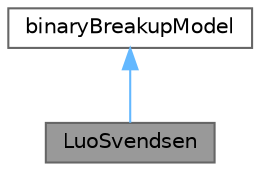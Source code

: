 digraph "LuoSvendsen"
{
 // LATEX_PDF_SIZE
  bgcolor="transparent";
  edge [fontname=Helvetica,fontsize=10,labelfontname=Helvetica,labelfontsize=10];
  node [fontname=Helvetica,fontsize=10,shape=box,height=0.2,width=0.4];
  Node1 [id="Node000001",label="LuoSvendsen",height=0.2,width=0.4,color="gray40", fillcolor="grey60", style="filled", fontcolor="black",tooltip="Model of Luo and Svendsen (1996). The breakup rate is calculated by."];
  Node2 -> Node1 [id="edge1_Node000001_Node000002",dir="back",color="steelblue1",style="solid",tooltip=" "];
  Node2 [id="Node000002",label="binaryBreakupModel",height=0.2,width=0.4,color="gray40", fillcolor="white", style="filled",URL="$classFoam_1_1diameterModels_1_1binaryBreakupModel.html",tooltip="Base class for binary breakup models which give the breakup rate between a sizeGroup pair directly,..."];
}
